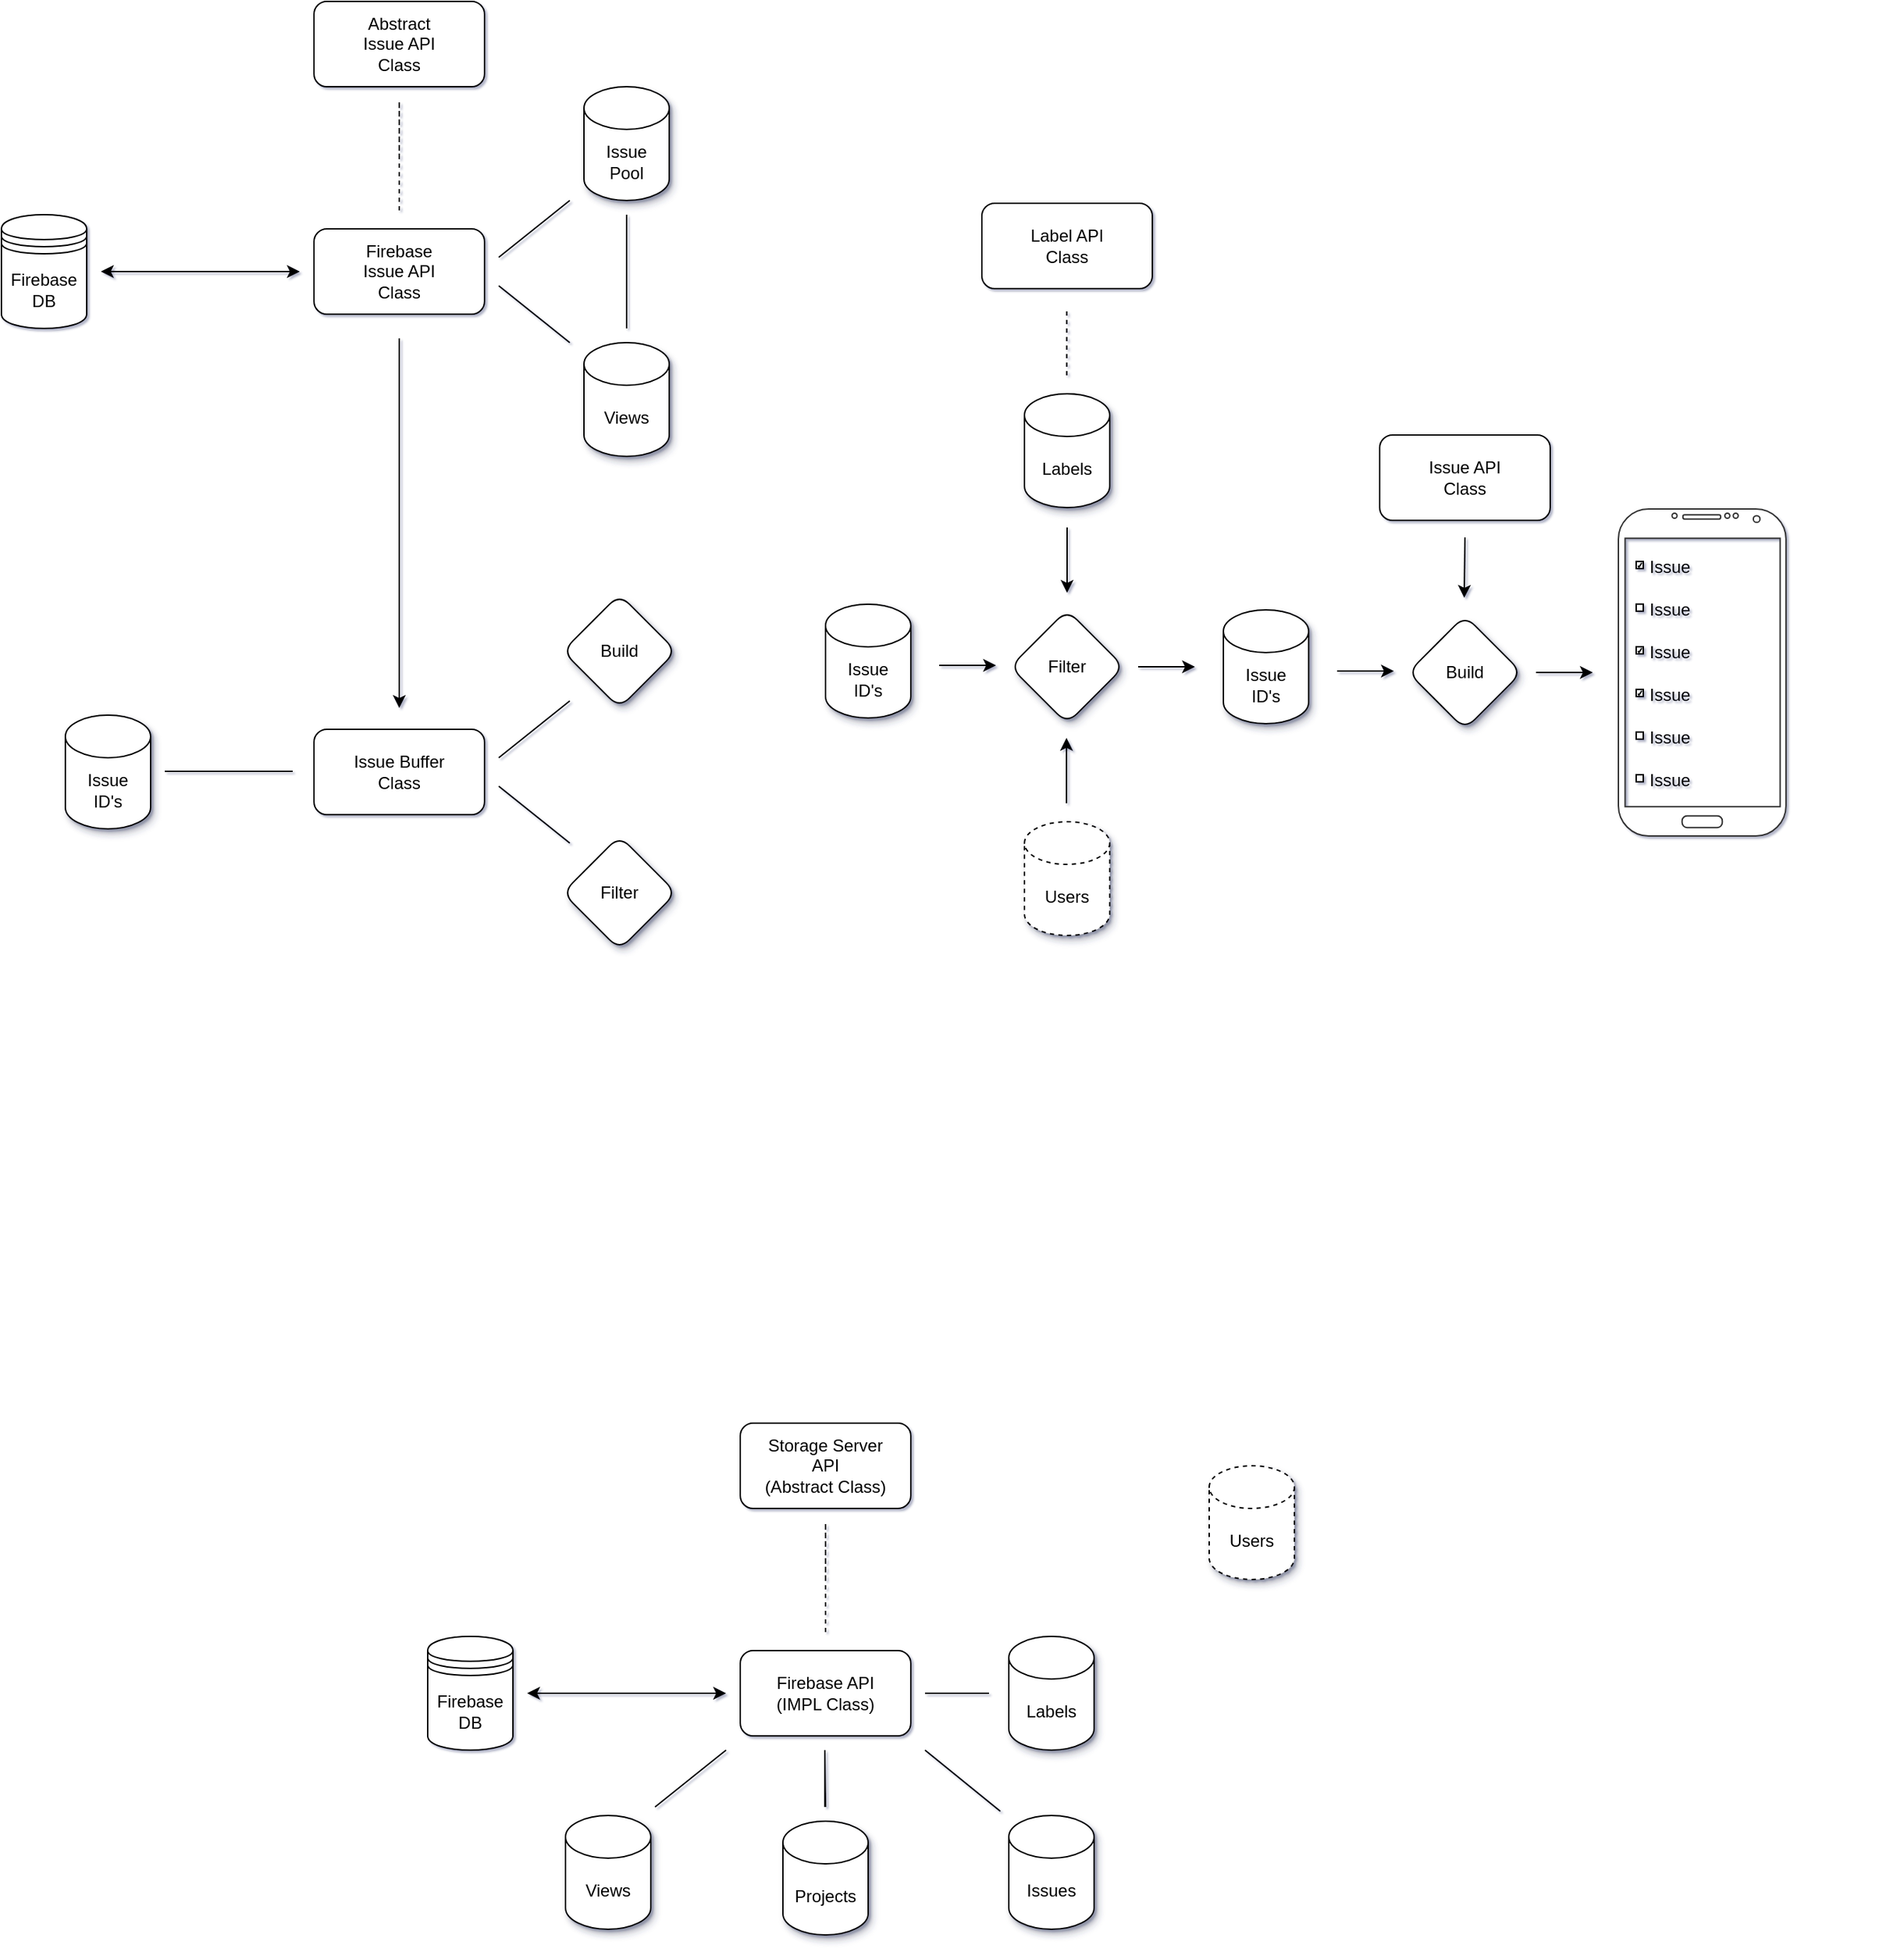 <mxfile version="20.3.0" type="device"><diagram id="Fl3qH0mfo5ju4ieDbO8f" name="Seite-1"><mxGraphModel dx="994" dy="609" grid="1" gridSize="10" guides="1" tooltips="1" connect="1" arrows="1" fold="1" page="0" pageScale="1" pageWidth="827" pageHeight="1169" math="0" shadow="1"><root><mxCell id="0"/><mxCell id="1" parent="0"/><mxCell id="n5tqcFrI0hGthTlmROIl-15" style="rounded=0;orthogonalLoop=1;jettySize=auto;html=1;elbow=vertical;dashed=1;endArrow=none;endFill=0;" parent="1" edge="1"><mxGeometry relative="1" as="geometry"><mxPoint x="800" y="180" as="sourcePoint"/><mxPoint x="800" y="220" as="targetPoint"/><Array as="points"><mxPoint x="800" y="140"/></Array></mxGeometry></mxCell><mxCell id="n5tqcFrI0hGthTlmROIl-13" value="Abstract&lt;br&gt;Issue API&lt;br&gt;Class" style="rounded=1;whiteSpace=wrap;html=1;strokeWidth=1;" parent="1" vertex="1"><mxGeometry x="740" y="70" width="120" height="60" as="geometry"/></mxCell><mxCell id="n5tqcFrI0hGthTlmROIl-163" style="edgeStyle=none;rounded=0;orthogonalLoop=1;jettySize=auto;html=1;fontSize=12;fontColor=#000000;startArrow=none;startFill=0;endArrow=classic;endFill=1;elbow=vertical;" parent="1" edge="1"><mxGeometry relative="1" as="geometry"><mxPoint x="800" y="307" as="sourcePoint"/><mxPoint x="800" y="567" as="targetPoint"/></mxGeometry></mxCell><mxCell id="n5tqcFrI0hGthTlmROIl-14" value="Firebase&lt;br&gt;Issue API&lt;br&gt;Class" style="rounded=1;whiteSpace=wrap;html=1;strokeWidth=1;" parent="1" vertex="1"><mxGeometry x="740" y="230" width="120" height="60" as="geometry"/></mxCell><mxCell id="n5tqcFrI0hGthTlmROIl-16" style="rounded=0;orthogonalLoop=1;jettySize=auto;html=1;elbow=vertical;endArrow=classic;endFill=1;startArrow=classic;startFill=1;" parent="1" edge="1"><mxGeometry relative="1" as="geometry"><mxPoint x="590" y="260" as="sourcePoint"/><mxPoint x="730" y="260" as="targetPoint"/><Array as="points"/></mxGeometry></mxCell><mxCell id="n5tqcFrI0hGthTlmROIl-17" value="Firebase&lt;br&gt;DB" style="shape=datastore;whiteSpace=wrap;html=1;strokeWidth=1;" parent="1" vertex="1"><mxGeometry x="520" y="220" width="60" height="80" as="geometry"/></mxCell><mxCell id="n5tqcFrI0hGthTlmROIl-56" value="" style="verticalLabelPosition=bottom;verticalAlign=top;html=1;shadow=0;dashed=0;strokeWidth=1;shape=mxgraph.android.phone2;strokeColor=#333333;rounded=1;glass=0;fontSize=12;fontColor=#000000;" parent="1" vertex="1"><mxGeometry x="1658" y="427" width="117.95" height="230" as="geometry"/></mxCell><mxCell id="n5tqcFrI0hGthTlmROIl-60" value="Issue" style="strokeColor=inherit;fillColor=inherit;gradientColor=inherit;shape=transparent;align=left;spacingLeft=10;fontSize=12;fontColor=#000000;rounded=1;shadow=1;glass=0;strokeWidth=1;" parent="1" vertex="1"><mxGeometry x="1668" y="572" width="180" height="30" as="geometry"/></mxCell><mxCell id="n5tqcFrI0hGthTlmROIl-61" value="" style="strokeColor=inherit;fillColor=inherit;gradientColor=inherit;shape=transparent;rounded=1;shadow=1;glass=0;strokeWidth=1;fontSize=12;" parent="n5tqcFrI0hGthTlmROIl-60" vertex="1"><mxGeometry y="14.4" as="geometry"/></mxCell><mxCell id="n5tqcFrI0hGthTlmROIl-62" value="" style="strokeColor=inherit;fillColor=inherit;gradientColor=inherit;strokeWidth=1;html=1;shadow=0;dashed=0;shape=mxgraph.android.rrect;rSize=0;resizable=0;rounded=1;glass=0;fontSize=12;" parent="n5tqcFrI0hGthTlmROIl-61" vertex="1"><mxGeometry x="2.5" y="-2.5" width="5" height="5" as="geometry"/></mxCell><mxCell id="n5tqcFrI0hGthTlmROIl-63" value="Issue" style="strokeColor=inherit;fillColor=inherit;gradientColor=inherit;shape=transparent;align=left;spacingLeft=10;fontSize=12;fontColor=#000000;rounded=1;shadow=1;glass=0;strokeWidth=1;" parent="1" vertex="1"><mxGeometry x="1668" y="602" width="180" height="30" as="geometry"/></mxCell><mxCell id="n5tqcFrI0hGthTlmROIl-64" value="" style="strokeColor=inherit;fillColor=inherit;gradientColor=inherit;shape=transparent;rounded=1;shadow=1;glass=0;strokeWidth=1;fontSize=12;" parent="n5tqcFrI0hGthTlmROIl-63" vertex="1"><mxGeometry y="14.4" as="geometry"/></mxCell><mxCell id="n5tqcFrI0hGthTlmROIl-65" value="" style="strokeColor=inherit;fillColor=inherit;gradientColor=inherit;strokeWidth=1;html=1;shadow=0;dashed=0;shape=mxgraph.android.rrect;rSize=0;resizable=0;rounded=1;glass=0;fontSize=12;" parent="n5tqcFrI0hGthTlmROIl-64" vertex="1"><mxGeometry x="2.5" y="-2.5" width="5" height="5" as="geometry"/></mxCell><mxCell id="n5tqcFrI0hGthTlmROIl-72" value="Issue" style="strokeColor=inherit;fillColor=inherit;gradientColor=inherit;shape=transparent;align=left;spacingLeft=10;fontSize=12;fontColor=#000000;rounded=1;shadow=1;glass=0;strokeWidth=1;" parent="1" vertex="1"><mxGeometry x="1668" y="542" width="180" height="30" as="geometry"/></mxCell><mxCell id="n5tqcFrI0hGthTlmROIl-73" value="" style="strokeColor=inherit;fillColor=inherit;gradientColor=inherit;shape=transparent;rounded=1;shadow=1;glass=0;strokeWidth=1;fontSize=12;" parent="n5tqcFrI0hGthTlmROIl-72" vertex="1"><mxGeometry y="14.4" as="geometry"/></mxCell><mxCell id="n5tqcFrI0hGthTlmROIl-74" value="" style="strokeColor=inherit;fillColor=inherit;gradientColor=inherit;strokeWidth=1;html=1;shadow=0;dashed=0;shape=mxgraph.android.checkbox;rSize=0;resizable=0;rounded=1;glass=0;fontSize=12;" parent="n5tqcFrI0hGthTlmROIl-73" vertex="1"><mxGeometry x="2.5" y="-2.5" width="5" height="5" as="geometry"/></mxCell><mxCell id="n5tqcFrI0hGthTlmROIl-75" value="Issue" style="strokeColor=inherit;fillColor=inherit;gradientColor=inherit;shape=transparent;align=left;spacingLeft=10;fontSize=12;fontColor=#000000;rounded=1;shadow=1;glass=0;strokeWidth=1;" parent="1" vertex="1"><mxGeometry x="1668" y="512" width="180" height="30" as="geometry"/></mxCell><mxCell id="n5tqcFrI0hGthTlmROIl-76" value="" style="strokeColor=inherit;fillColor=inherit;gradientColor=inherit;shape=transparent;rounded=1;shadow=1;glass=0;strokeWidth=1;fontSize=12;" parent="n5tqcFrI0hGthTlmROIl-75" vertex="1"><mxGeometry y="14.4" as="geometry"/></mxCell><mxCell id="n5tqcFrI0hGthTlmROIl-77" value="" style="strokeColor=inherit;fillColor=inherit;gradientColor=inherit;strokeWidth=1;html=1;shadow=0;dashed=0;shape=mxgraph.android.checkbox;rSize=0;resizable=0;rounded=1;glass=0;fontSize=12;" parent="n5tqcFrI0hGthTlmROIl-76" vertex="1"><mxGeometry x="2.5" y="-2.5" width="5" height="5" as="geometry"/></mxCell><mxCell id="n5tqcFrI0hGthTlmROIl-78" value="Issue" style="strokeColor=inherit;fillColor=inherit;gradientColor=inherit;shape=transparent;align=left;spacingLeft=10;fontSize=12;fontColor=#000000;rounded=1;shadow=1;glass=0;strokeWidth=1;" parent="1" vertex="1"><mxGeometry x="1668" y="482" width="180" height="30" as="geometry"/></mxCell><mxCell id="n5tqcFrI0hGthTlmROIl-79" value="" style="strokeColor=inherit;fillColor=inherit;gradientColor=inherit;shape=transparent;rounded=1;shadow=1;glass=0;strokeWidth=1;fontSize=12;" parent="n5tqcFrI0hGthTlmROIl-78" vertex="1"><mxGeometry y="14.4" as="geometry"/></mxCell><mxCell id="n5tqcFrI0hGthTlmROIl-80" value="" style="strokeColor=inherit;fillColor=inherit;gradientColor=inherit;strokeWidth=1;html=1;shadow=0;dashed=0;shape=mxgraph.android.rrect;rSize=0;resizable=0;rounded=1;glass=0;fontSize=12;" parent="n5tqcFrI0hGthTlmROIl-79" vertex="1"><mxGeometry x="2.5" y="-2.5" width="5" height="5" as="geometry"/></mxCell><mxCell id="n5tqcFrI0hGthTlmROIl-84" value="Issue" style="strokeColor=inherit;fillColor=inherit;gradientColor=inherit;shape=transparent;align=left;spacingLeft=10;fontSize=12;fontColor=#000000;rounded=1;shadow=1;glass=0;strokeWidth=1;" parent="1" vertex="1"><mxGeometry x="1668" y="452" width="180" height="30" as="geometry"/></mxCell><mxCell id="n5tqcFrI0hGthTlmROIl-85" value="" style="strokeColor=inherit;fillColor=inherit;gradientColor=inherit;shape=transparent;rounded=1;shadow=1;glass=0;strokeWidth=1;fontSize=12;" parent="n5tqcFrI0hGthTlmROIl-84" vertex="1"><mxGeometry y="14.4" as="geometry"/></mxCell><mxCell id="n5tqcFrI0hGthTlmROIl-86" value="" style="strokeColor=inherit;fillColor=inherit;gradientColor=inherit;strokeWidth=1;html=1;shadow=0;dashed=0;shape=mxgraph.android.checkbox;rSize=0;resizable=0;rounded=1;glass=0;fontSize=12;" parent="n5tqcFrI0hGthTlmROIl-85" vertex="1"><mxGeometry x="2.5" y="-2.5" width="5" height="5" as="geometry"/></mxCell><mxCell id="n5tqcFrI0hGthTlmROIl-97" value="Build" style="rhombus;whiteSpace=wrap;html=1;rounded=1;shadow=1;glass=0;strokeWidth=1;fontSize=12;fontColor=#000000;" parent="1" vertex="1"><mxGeometry x="1510" y="502" width="80" height="80" as="geometry"/></mxCell><mxCell id="n5tqcFrI0hGthTlmROIl-99" style="edgeStyle=none;rounded=0;orthogonalLoop=1;jettySize=auto;html=1;fontSize=12;fontColor=#000000;startArrow=none;startFill=0;endArrow=classic;endFill=1;elbow=vertical;" parent="1" edge="1"><mxGeometry relative="1" as="geometry"><mxPoint x="1640" y="542" as="targetPoint"/><mxPoint x="1600" y="542" as="sourcePoint"/></mxGeometry></mxCell><mxCell id="n5tqcFrI0hGthTlmROIl-103" style="edgeStyle=none;rounded=0;orthogonalLoop=1;jettySize=auto;html=1;fontSize=12;fontColor=#000000;startArrow=none;startFill=0;endArrow=classic;endFill=1;elbow=vertical;" parent="1" edge="1"><mxGeometry relative="1" as="geometry"><mxPoint x="1549.5" y="489.5" as="targetPoint"/><mxPoint x="1550" y="447" as="sourcePoint"/></mxGeometry></mxCell><mxCell id="n5tqcFrI0hGthTlmROIl-105" value="Issue&lt;br&gt;Pool" style="shape=cylinder3;whiteSpace=wrap;html=1;boundedLbl=1;backgroundOutline=1;size=15;rounded=1;shadow=1;glass=0;strokeWidth=1;fontSize=12;fontColor=#000000;" parent="1" vertex="1"><mxGeometry x="930" y="130" width="60" height="80" as="geometry"/></mxCell><mxCell id="n5tqcFrI0hGthTlmROIl-107" value="Views" style="shape=cylinder3;whiteSpace=wrap;html=1;boundedLbl=1;backgroundOutline=1;size=15;rounded=1;shadow=1;glass=0;strokeWidth=1;fontSize=12;fontColor=#000000;" parent="1" vertex="1"><mxGeometry x="930" y="310" width="60" height="80" as="geometry"/></mxCell><mxCell id="n5tqcFrI0hGthTlmROIl-109" style="rounded=0;orthogonalLoop=1;jettySize=auto;html=1;elbow=vertical;endArrow=none;endFill=0;startArrow=none;startFill=0;" parent="1" edge="1"><mxGeometry relative="1" as="geometry"><mxPoint x="870" y="250" as="sourcePoint"/><mxPoint x="920" y="210" as="targetPoint"/><Array as="points"/></mxGeometry></mxCell><mxCell id="n5tqcFrI0hGthTlmROIl-110" style="rounded=0;orthogonalLoop=1;jettySize=auto;html=1;elbow=vertical;endArrow=none;endFill=0;startArrow=none;startFill=0;" parent="1" edge="1"><mxGeometry relative="1" as="geometry"><mxPoint x="870" y="270" as="sourcePoint"/><mxPoint x="920" y="310" as="targetPoint"/><Array as="points"/></mxGeometry></mxCell><mxCell id="n5tqcFrI0hGthTlmROIl-111" style="rounded=0;orthogonalLoop=1;jettySize=auto;html=1;elbow=vertical;endArrow=none;endFill=0;startArrow=none;startFill=0;" parent="1" edge="1"><mxGeometry relative="1" as="geometry"><mxPoint x="960" y="300" as="sourcePoint"/><mxPoint x="960" y="220" as="targetPoint"/><Array as="points"/></mxGeometry></mxCell><mxCell id="n5tqcFrI0hGthTlmROIl-114" style="rounded=0;orthogonalLoop=1;jettySize=auto;html=1;elbow=vertical;endArrow=none;endFill=0;startArrow=none;startFill=0;" parent="1" edge="1"><mxGeometry relative="1" as="geometry"><mxPoint x="635" y="611.5" as="sourcePoint"/><mxPoint x="725" y="611.5" as="targetPoint"/><Array as="points"/></mxGeometry></mxCell><mxCell id="n5tqcFrI0hGthTlmROIl-115" value="Issue API&lt;br&gt;Class" style="rounded=1;whiteSpace=wrap;html=1;strokeWidth=1;" parent="1" vertex="1"><mxGeometry x="1490" y="375" width="120" height="60" as="geometry"/></mxCell><mxCell id="n5tqcFrI0hGthTlmROIl-119" value="Build" style="rhombus;whiteSpace=wrap;html=1;rounded=1;shadow=1;glass=0;strokeWidth=1;fontSize=12;fontColor=#000000;" parent="1" vertex="1"><mxGeometry x="915" y="487" width="80" height="80" as="geometry"/></mxCell><mxCell id="n5tqcFrI0hGthTlmROIl-120" value="Filter" style="rhombus;whiteSpace=wrap;html=1;rounded=1;shadow=1;glass=0;strokeWidth=1;fontSize=12;fontColor=#000000;" parent="1" vertex="1"><mxGeometry x="915" y="657" width="80" height="80" as="geometry"/></mxCell><mxCell id="n5tqcFrI0hGthTlmROIl-122" value="Issue Buffer&lt;br&gt;Class" style="rounded=1;whiteSpace=wrap;html=1;strokeWidth=1;" parent="1" vertex="1"><mxGeometry x="740" y="582" width="120" height="60" as="geometry"/></mxCell><mxCell id="n5tqcFrI0hGthTlmROIl-127" style="rounded=0;orthogonalLoop=1;jettySize=auto;html=1;elbow=vertical;endArrow=none;endFill=0;startArrow=none;startFill=0;" parent="1" edge="1"><mxGeometry relative="1" as="geometry"><mxPoint x="870" y="602" as="sourcePoint"/><mxPoint x="920" y="562" as="targetPoint"/><Array as="points"/></mxGeometry></mxCell><mxCell id="n5tqcFrI0hGthTlmROIl-128" style="rounded=0;orthogonalLoop=1;jettySize=auto;html=1;elbow=vertical;endArrow=none;endFill=0;startArrow=none;startFill=0;" parent="1" edge="1"><mxGeometry relative="1" as="geometry"><mxPoint x="870" y="622" as="sourcePoint"/><mxPoint x="920" y="662" as="targetPoint"/><Array as="points"/></mxGeometry></mxCell><mxCell id="n5tqcFrI0hGthTlmROIl-130" value="Issue&lt;br&gt;ID's" style="shape=cylinder3;whiteSpace=wrap;html=1;boundedLbl=1;backgroundOutline=1;size=15;rounded=1;shadow=1;glass=0;strokeWidth=1;fontSize=12;fontColor=#000000;" parent="1" vertex="1"><mxGeometry x="565" y="572" width="60" height="80" as="geometry"/></mxCell><mxCell id="n5tqcFrI0hGthTlmROIl-131" value="Issue&lt;br&gt;ID's" style="shape=cylinder3;whiteSpace=wrap;html=1;boundedLbl=1;backgroundOutline=1;size=15;rounded=1;shadow=1;glass=0;strokeWidth=1;fontSize=12;fontColor=#000000;" parent="1" vertex="1"><mxGeometry x="1380" y="498" width="60" height="80" as="geometry"/></mxCell><mxCell id="n5tqcFrI0hGthTlmROIl-133" style="edgeStyle=none;rounded=0;orthogonalLoop=1;jettySize=auto;html=1;fontSize=12;fontColor=#000000;startArrow=none;startFill=0;endArrow=classic;endFill=1;elbow=vertical;" parent="1" edge="1"><mxGeometry relative="1" as="geometry"><mxPoint x="1500" y="541" as="targetPoint"/><mxPoint x="1460" y="541" as="sourcePoint"/></mxGeometry></mxCell><mxCell id="n5tqcFrI0hGthTlmROIl-153" value="Filter" style="rhombus;whiteSpace=wrap;html=1;rounded=1;shadow=1;glass=0;strokeWidth=1;fontSize=12;fontColor=#000000;" parent="1" vertex="1"><mxGeometry x="1230" y="498" width="80" height="80" as="geometry"/></mxCell><mxCell id="n5tqcFrI0hGthTlmROIl-154" style="edgeStyle=none;rounded=0;orthogonalLoop=1;jettySize=auto;html=1;fontSize=12;fontColor=#000000;startArrow=none;startFill=0;endArrow=classic;endFill=1;elbow=vertical;" parent="1" edge="1"><mxGeometry relative="1" as="geometry"><mxPoint x="1360" y="538" as="targetPoint"/><mxPoint x="1320" y="538" as="sourcePoint"/></mxGeometry></mxCell><mxCell id="n5tqcFrI0hGthTlmROIl-155" style="edgeStyle=none;rounded=0;orthogonalLoop=1;jettySize=auto;html=1;fontSize=12;fontColor=#000000;startArrow=none;startFill=0;endArrow=classic;endFill=1;elbow=vertical;" parent="1" edge="1"><mxGeometry relative="1" as="geometry"><mxPoint x="1270" y="486" as="targetPoint"/><mxPoint x="1270" y="440" as="sourcePoint"/></mxGeometry></mxCell><mxCell id="n5tqcFrI0hGthTlmROIl-157" value="Issue&lt;br&gt;ID's" style="shape=cylinder3;whiteSpace=wrap;html=1;boundedLbl=1;backgroundOutline=1;size=15;rounded=1;shadow=1;glass=0;strokeWidth=1;fontSize=12;fontColor=#000000;" parent="1" vertex="1"><mxGeometry x="1100" y="494" width="60" height="80" as="geometry"/></mxCell><mxCell id="n5tqcFrI0hGthTlmROIl-158" style="edgeStyle=none;rounded=0;orthogonalLoop=1;jettySize=auto;html=1;fontSize=12;fontColor=#000000;startArrow=none;startFill=0;endArrow=classic;endFill=1;elbow=vertical;" parent="1" edge="1"><mxGeometry relative="1" as="geometry"><mxPoint x="1220" y="537" as="targetPoint"/><mxPoint x="1180" y="537" as="sourcePoint"/></mxGeometry></mxCell><mxCell id="n5tqcFrI0hGthTlmROIl-161" value="Labels" style="shape=cylinder3;whiteSpace=wrap;html=1;boundedLbl=1;backgroundOutline=1;size=15;rounded=1;shadow=1;glass=0;strokeWidth=1;fontSize=12;fontColor=#000000;" parent="1" vertex="1"><mxGeometry x="1240" y="346" width="60" height="80" as="geometry"/></mxCell><mxCell id="n5tqcFrI0hGthTlmROIl-164" value="Label API&lt;br&gt;Class" style="rounded=1;whiteSpace=wrap;html=1;strokeWidth=1;" parent="1" vertex="1"><mxGeometry x="1210" y="212" width="120" height="60" as="geometry"/></mxCell><mxCell id="n5tqcFrI0hGthTlmROIl-166" style="edgeStyle=none;rounded=0;orthogonalLoop=1;jettySize=auto;html=1;fontSize=12;fontColor=#000000;startArrow=none;startFill=0;endArrow=none;endFill=0;elbow=vertical;dashed=1;" parent="1" edge="1"><mxGeometry relative="1" as="geometry"><mxPoint x="1269.76" y="334" as="targetPoint"/><mxPoint x="1269.76" y="288" as="sourcePoint"/></mxGeometry></mxCell><mxCell id="n5tqcFrI0hGthTlmROIl-167" value="Users" style="shape=cylinder3;whiteSpace=wrap;html=1;boundedLbl=1;backgroundOutline=1;size=15;rounded=1;shadow=1;glass=0;strokeWidth=1;fontSize=12;fontColor=#000000;dashed=1;" parent="1" vertex="1"><mxGeometry x="1240" y="647" width="60" height="80" as="geometry"/></mxCell><mxCell id="n5tqcFrI0hGthTlmROIl-168" style="edgeStyle=none;rounded=0;orthogonalLoop=1;jettySize=auto;html=1;fontSize=12;fontColor=#000000;startArrow=classic;startFill=1;endArrow=none;endFill=0;elbow=vertical;" parent="1" edge="1"><mxGeometry relative="1" as="geometry"><mxPoint x="1269.58" y="634" as="targetPoint"/><mxPoint x="1269.58" y="588" as="sourcePoint"/></mxGeometry></mxCell><mxCell id="EF7gCEEGSVt75gEevKX2-2" style="rounded=0;orthogonalLoop=1;jettySize=auto;html=1;elbow=vertical;dashed=1;endArrow=none;endFill=0;" parent="1" edge="1"><mxGeometry relative="1" as="geometry"><mxPoint x="1100" y="1180" as="sourcePoint"/><mxPoint x="1100" y="1220" as="targetPoint"/><Array as="points"><mxPoint x="1100" y="1140"/></Array></mxGeometry></mxCell><mxCell id="EF7gCEEGSVt75gEevKX2-3" value="Storage Server&lt;br&gt;API&lt;br&gt;(Abstract Class)" style="rounded=1;whiteSpace=wrap;html=1;strokeWidth=1;" parent="1" vertex="1"><mxGeometry x="1040" y="1070" width="120" height="60" as="geometry"/></mxCell><mxCell id="EF7gCEEGSVt75gEevKX2-4" value="Firebase API&lt;br&gt;(IMPL Class)" style="rounded=1;whiteSpace=wrap;html=1;strokeWidth=1;" parent="1" vertex="1"><mxGeometry x="1040" y="1230" width="120" height="60" as="geometry"/></mxCell><mxCell id="EF7gCEEGSVt75gEevKX2-5" style="rounded=0;orthogonalLoop=1;jettySize=auto;html=1;elbow=vertical;endArrow=classic;endFill=1;startArrow=classic;startFill=1;" parent="1" edge="1"><mxGeometry relative="1" as="geometry"><mxPoint x="890" y="1260" as="sourcePoint"/><mxPoint x="1030" y="1260" as="targetPoint"/><Array as="points"/></mxGeometry></mxCell><mxCell id="EF7gCEEGSVt75gEevKX2-6" value="Firebase&lt;br&gt;DB" style="shape=datastore;whiteSpace=wrap;html=1;strokeWidth=1;" parent="1" vertex="1"><mxGeometry x="820" y="1220" width="60" height="80" as="geometry"/></mxCell><mxCell id="EF7gCEEGSVt75gEevKX2-15" value="Projects" style="shape=cylinder3;whiteSpace=wrap;html=1;boundedLbl=1;backgroundOutline=1;size=15;rounded=1;shadow=1;glass=0;strokeWidth=1;fontSize=12;fontColor=#000000;" parent="1" vertex="1"><mxGeometry x="1070" y="1350" width="60" height="80" as="geometry"/></mxCell><mxCell id="EF7gCEEGSVt75gEevKX2-16" value="Views" style="shape=cylinder3;whiteSpace=wrap;html=1;boundedLbl=1;backgroundOutline=1;size=15;rounded=1;shadow=1;glass=0;strokeWidth=1;fontSize=12;fontColor=#000000;" parent="1" vertex="1"><mxGeometry x="917" y="1346" width="60" height="80" as="geometry"/></mxCell><mxCell id="EF7gCEEGSVt75gEevKX2-20" value="Labels" style="shape=cylinder3;whiteSpace=wrap;html=1;boundedLbl=1;backgroundOutline=1;size=15;rounded=1;shadow=1;glass=0;strokeWidth=1;fontSize=12;fontColor=#000000;" parent="1" vertex="1"><mxGeometry x="1229" y="1220" width="60" height="80" as="geometry"/></mxCell><mxCell id="EF7gCEEGSVt75gEevKX2-21" value="Issues" style="shape=cylinder3;whiteSpace=wrap;html=1;boundedLbl=1;backgroundOutline=1;size=15;rounded=1;shadow=1;glass=0;strokeWidth=1;fontSize=12;fontColor=#000000;" parent="1" vertex="1"><mxGeometry x="1229" y="1346" width="60" height="80" as="geometry"/></mxCell><mxCell id="EF7gCEEGSVt75gEevKX2-22" style="rounded=0;orthogonalLoop=1;jettySize=auto;html=1;elbow=vertical;endArrow=none;endFill=0;startArrow=none;startFill=0;" parent="1" edge="1"><mxGeometry relative="1" as="geometry"><mxPoint x="1170" y="1260" as="sourcePoint"/><mxPoint x="1215" y="1260" as="targetPoint"/><Array as="points"/></mxGeometry></mxCell><mxCell id="EF7gCEEGSVt75gEevKX2-23" style="rounded=0;orthogonalLoop=1;jettySize=auto;html=1;elbow=vertical;endArrow=none;endFill=0;startArrow=none;startFill=0;" parent="1" edge="1"><mxGeometry relative="1" as="geometry"><mxPoint x="1170" y="1300" as="sourcePoint"/><mxPoint x="1223" y="1343" as="targetPoint"/><Array as="points"/></mxGeometry></mxCell><mxCell id="EF7gCEEGSVt75gEevKX2-30" style="rounded=0;orthogonalLoop=1;jettySize=auto;html=1;elbow=vertical;endArrow=none;endFill=0;" parent="1" edge="1"><mxGeometry relative="1" as="geometry"><mxPoint x="1099.5" y="1340" as="sourcePoint"/><mxPoint x="1100" y="1340" as="targetPoint"/><Array as="points"><mxPoint x="1099.5" y="1300"/></Array></mxGeometry></mxCell><mxCell id="EF7gCEEGSVt75gEevKX2-33" style="rounded=0;orthogonalLoop=1;jettySize=auto;html=1;elbow=vertical;endArrow=none;endFill=0;startArrow=none;startFill=0;" parent="1" edge="1"><mxGeometry relative="1" as="geometry"><mxPoint x="980" y="1340" as="sourcePoint"/><mxPoint x="1030" y="1300" as="targetPoint"/><Array as="points"/></mxGeometry></mxCell><mxCell id="0bCCYJA_CZPWNQbkrkA2-1" value="Users" style="shape=cylinder3;whiteSpace=wrap;html=1;boundedLbl=1;backgroundOutline=1;size=15;rounded=1;shadow=1;glass=0;strokeWidth=1;fontSize=12;fontColor=#000000;dashed=1;" vertex="1" parent="1"><mxGeometry x="1370" y="1100" width="60" height="80" as="geometry"/></mxCell></root></mxGraphModel></diagram></mxfile>